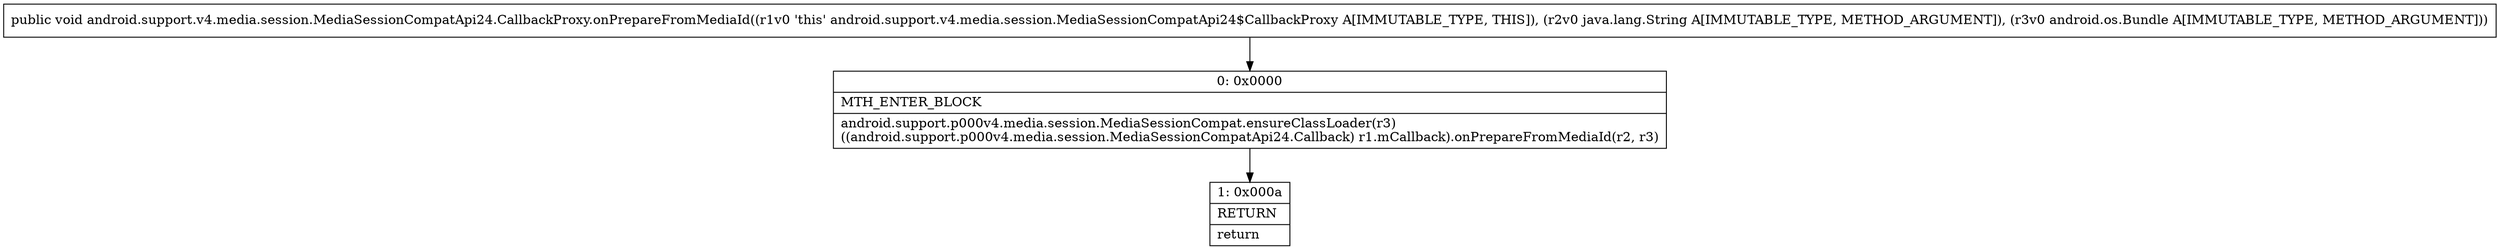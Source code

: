 digraph "CFG forandroid.support.v4.media.session.MediaSessionCompatApi24.CallbackProxy.onPrepareFromMediaId(Ljava\/lang\/String;Landroid\/os\/Bundle;)V" {
Node_0 [shape=record,label="{0\:\ 0x0000|MTH_ENTER_BLOCK\l|android.support.p000v4.media.session.MediaSessionCompat.ensureClassLoader(r3)\l((android.support.p000v4.media.session.MediaSessionCompatApi24.Callback) r1.mCallback).onPrepareFromMediaId(r2, r3)\l}"];
Node_1 [shape=record,label="{1\:\ 0x000a|RETURN\l|return\l}"];
MethodNode[shape=record,label="{public void android.support.v4.media.session.MediaSessionCompatApi24.CallbackProxy.onPrepareFromMediaId((r1v0 'this' android.support.v4.media.session.MediaSessionCompatApi24$CallbackProxy A[IMMUTABLE_TYPE, THIS]), (r2v0 java.lang.String A[IMMUTABLE_TYPE, METHOD_ARGUMENT]), (r3v0 android.os.Bundle A[IMMUTABLE_TYPE, METHOD_ARGUMENT])) }"];
MethodNode -> Node_0;
Node_0 -> Node_1;
}

